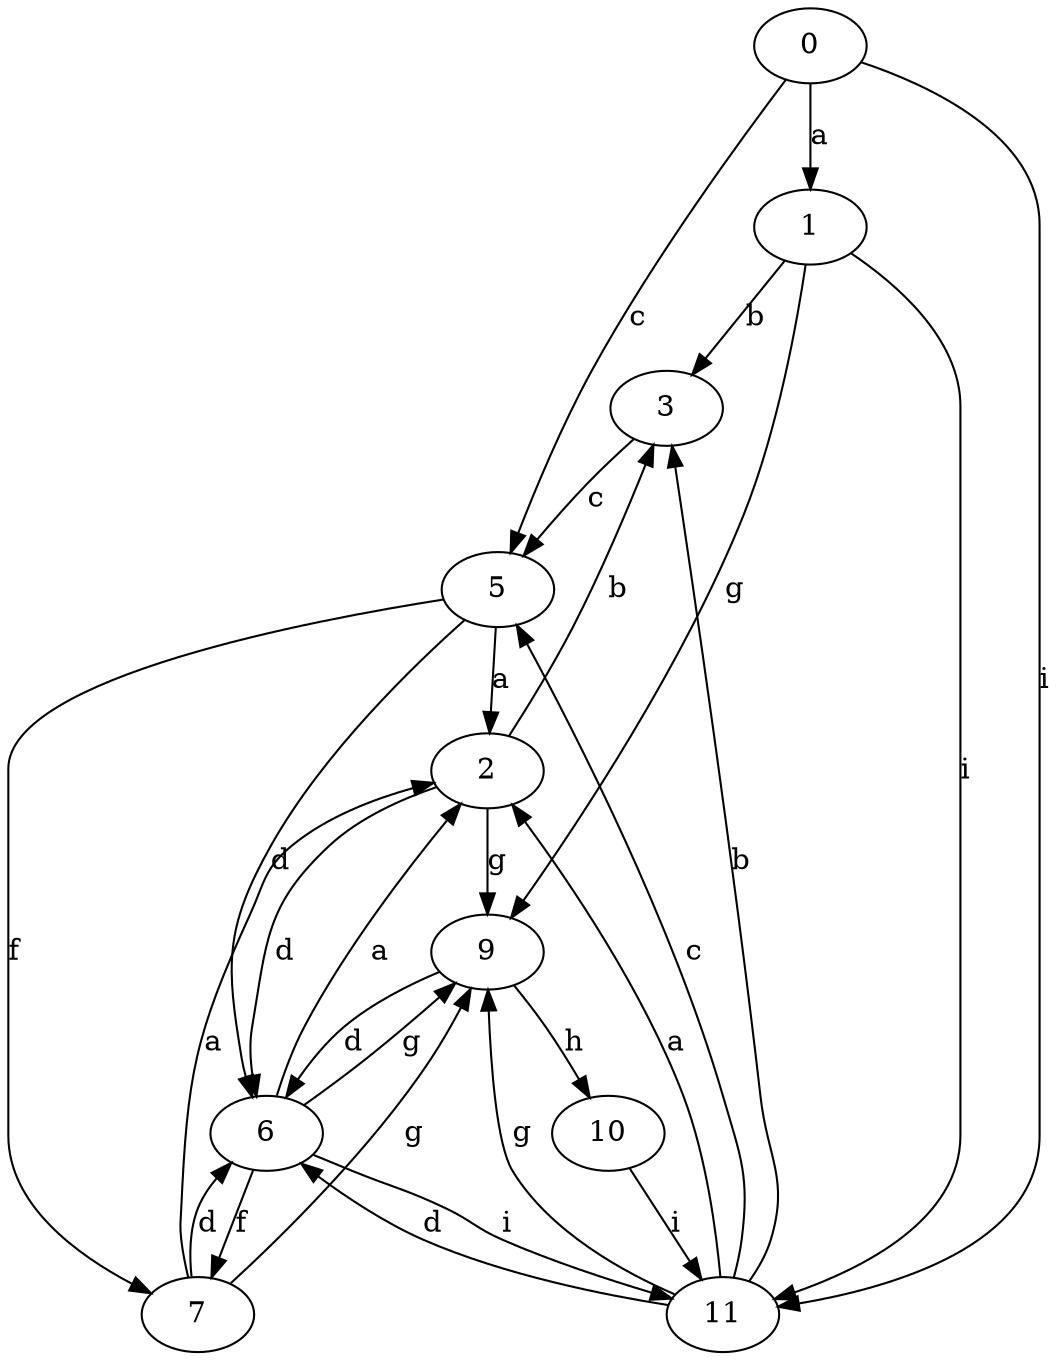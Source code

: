 strict digraph  {
1;
2;
3;
5;
6;
7;
0;
9;
10;
11;
1 -> 3  [label=b];
1 -> 9  [label=g];
1 -> 11  [label=i];
2 -> 3  [label=b];
2 -> 6  [label=d];
2 -> 9  [label=g];
3 -> 5  [label=c];
5 -> 2  [label=a];
5 -> 6  [label=d];
5 -> 7  [label=f];
6 -> 2  [label=a];
6 -> 7  [label=f];
6 -> 9  [label=g];
6 -> 11  [label=i];
7 -> 2  [label=a];
7 -> 6  [label=d];
7 -> 9  [label=g];
0 -> 1  [label=a];
0 -> 5  [label=c];
0 -> 11  [label=i];
9 -> 6  [label=d];
9 -> 10  [label=h];
10 -> 11  [label=i];
11 -> 2  [label=a];
11 -> 3  [label=b];
11 -> 5  [label=c];
11 -> 6  [label=d];
11 -> 9  [label=g];
}
